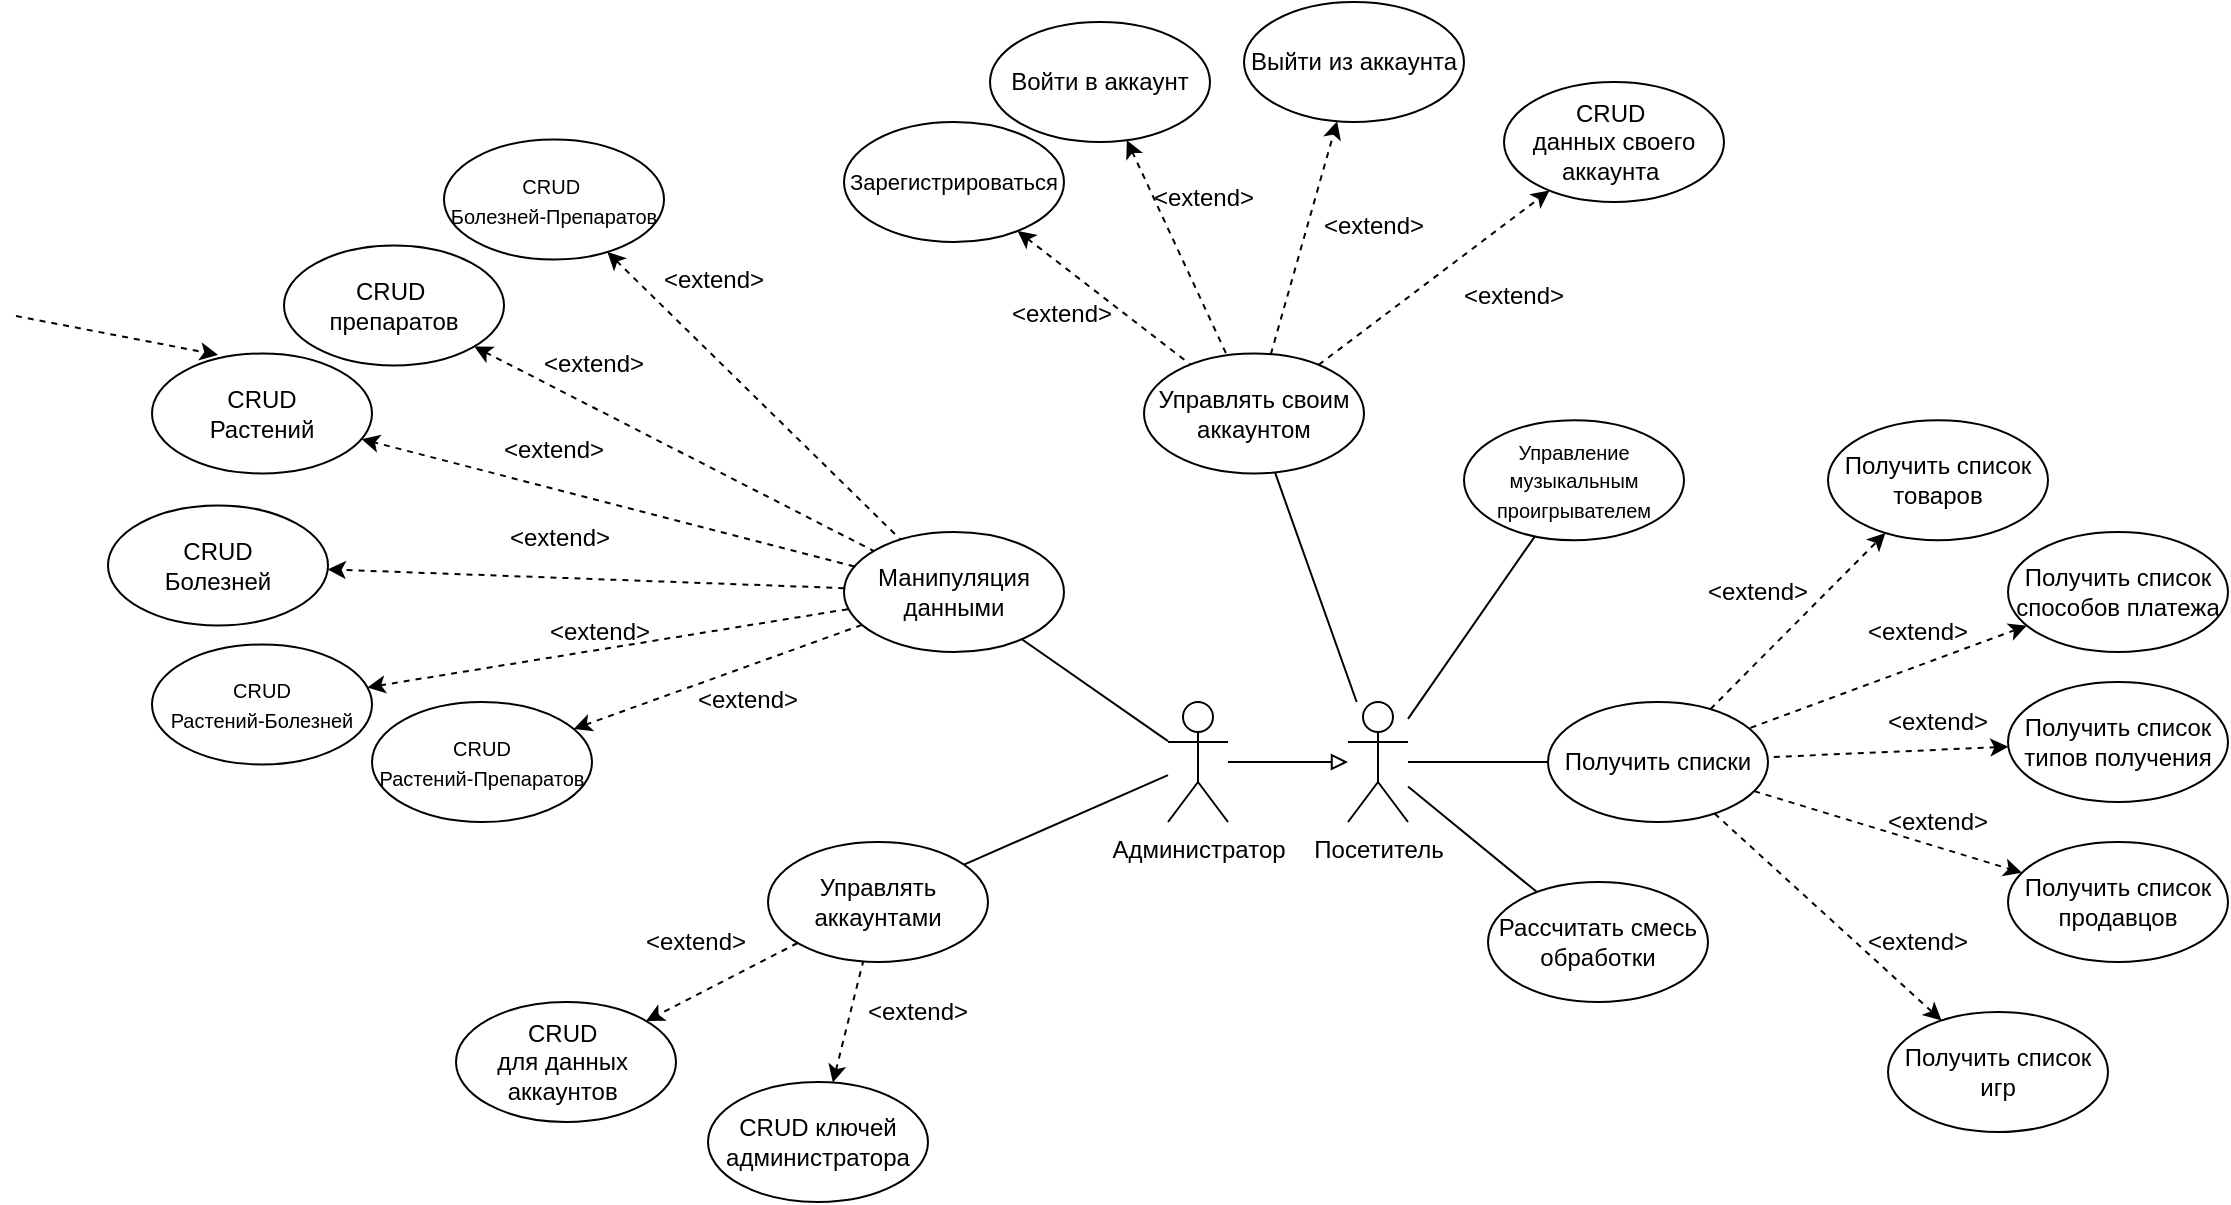 <mxfile version="25.0.2">
  <diagram name="Страница — 1" id="FPFsMZ6Qv322Y4JqMIyj">
    <mxGraphModel dx="2320" dy="1018" grid="1" gridSize="10" guides="1" tooltips="1" connect="1" arrows="1" fold="1" page="1" pageScale="1" pageWidth="827" pageHeight="1169" math="0" shadow="0">
      <root>
        <mxCell id="0" />
        <mxCell id="1" parent="0" />
        <mxCell id="uW0tRT5nMDnXzqnvYxII-4" style="edgeStyle=orthogonalEdgeStyle;rounded=0;orthogonalLoop=1;jettySize=auto;html=1;endArrow=none;endFill=0;" parent="1" source="uW0tRT5nMDnXzqnvYxII-1" target="uW0tRT5nMDnXzqnvYxII-3" edge="1">
          <mxGeometry relative="1" as="geometry" />
        </mxCell>
        <mxCell id="uW0tRT5nMDnXzqnvYxII-1" value="Посетитель" style="shape=umlActor;verticalLabelPosition=bottom;verticalAlign=top;html=1;outlineConnect=0;" parent="1" vertex="1">
          <mxGeometry x="380" y="370" width="30" height="60" as="geometry" />
        </mxCell>
        <mxCell id="uW0tRT5nMDnXzqnvYxII-6" style="edgeStyle=orthogonalEdgeStyle;rounded=0;orthogonalLoop=1;jettySize=auto;html=1;endArrow=block;endFill=0;" parent="1" source="uW0tRT5nMDnXzqnvYxII-2" target="uW0tRT5nMDnXzqnvYxII-1" edge="1">
          <mxGeometry relative="1" as="geometry" />
        </mxCell>
        <mxCell id="uW0tRT5nMDnXzqnvYxII-2" value="Администратор" style="shape=umlActor;verticalLabelPosition=bottom;verticalAlign=top;html=1;outlineConnect=0;" parent="1" vertex="1">
          <mxGeometry x="290" y="370" width="30" height="60" as="geometry" />
        </mxCell>
        <mxCell id="uW0tRT5nMDnXzqnvYxII-3" value="Получить списки" style="ellipse;whiteSpace=wrap;html=1;" parent="1" vertex="1">
          <mxGeometry x="480" y="370" width="110" height="60" as="geometry" />
        </mxCell>
        <mxCell id="uW0tRT5nMDnXzqnvYxII-7" value="Получить список товаров" style="ellipse;whiteSpace=wrap;html=1;" parent="1" vertex="1">
          <mxGeometry x="620" y="229.13" width="110" height="60" as="geometry" />
        </mxCell>
        <mxCell id="uW0tRT5nMDnXzqnvYxII-8" value="Получить список способов платежа" style="ellipse;whiteSpace=wrap;html=1;" parent="1" vertex="1">
          <mxGeometry x="710" y="285" width="110" height="60" as="geometry" />
        </mxCell>
        <mxCell id="uW0tRT5nMDnXzqnvYxII-9" value="Получить список типов получения" style="ellipse;whiteSpace=wrap;html=1;" parent="1" vertex="1">
          <mxGeometry x="710" y="360" width="110" height="60" as="geometry" />
        </mxCell>
        <mxCell id="uW0tRT5nMDnXzqnvYxII-10" value="Получить список продавцов" style="ellipse;whiteSpace=wrap;html=1;" parent="1" vertex="1">
          <mxGeometry x="710" y="440" width="110" height="60" as="geometry" />
        </mxCell>
        <mxCell id="uW0tRT5nMDnXzqnvYxII-11" value="Получить список игр" style="ellipse;whiteSpace=wrap;html=1;" parent="1" vertex="1">
          <mxGeometry x="650" y="525" width="110" height="60" as="geometry" />
        </mxCell>
        <mxCell id="uW0tRT5nMDnXzqnvYxII-14" value="" style="endArrow=classic;html=1;rounded=0;dashed=1;endFill=1;" parent="1" source="uW0tRT5nMDnXzqnvYxII-3" target="uW0tRT5nMDnXzqnvYxII-7" edge="1">
          <mxGeometry width="50" height="50" relative="1" as="geometry">
            <mxPoint x="570" y="380" as="sourcePoint" />
            <mxPoint x="620" y="330" as="targetPoint" />
          </mxGeometry>
        </mxCell>
        <mxCell id="uW0tRT5nMDnXzqnvYxII-15" value="" style="endArrow=none;html=1;rounded=0;dashed=1;endFill=0;startArrow=classic;startFill=1;" parent="1" source="uW0tRT5nMDnXzqnvYxII-8" target="uW0tRT5nMDnXzqnvYxII-3" edge="1">
          <mxGeometry width="50" height="50" relative="1" as="geometry">
            <mxPoint x="550" y="550" as="sourcePoint" />
            <mxPoint x="600" y="500" as="targetPoint" />
          </mxGeometry>
        </mxCell>
        <mxCell id="uW0tRT5nMDnXzqnvYxII-16" value="" style="endArrow=none;html=1;rounded=0;dashed=1;endFill=0;startArrow=classic;startFill=1;" parent="1" source="uW0tRT5nMDnXzqnvYxII-9" target="uW0tRT5nMDnXzqnvYxII-3" edge="1">
          <mxGeometry width="50" height="50" relative="1" as="geometry">
            <mxPoint x="490" y="540" as="sourcePoint" />
            <mxPoint x="540" y="490" as="targetPoint" />
          </mxGeometry>
        </mxCell>
        <mxCell id="uW0tRT5nMDnXzqnvYxII-17" value="" style="endArrow=classic;html=1;rounded=0;dashed=1;" parent="1" source="uW0tRT5nMDnXzqnvYxII-3" target="uW0tRT5nMDnXzqnvYxII-10" edge="1">
          <mxGeometry width="50" height="50" relative="1" as="geometry">
            <mxPoint x="580" y="560" as="sourcePoint" />
            <mxPoint x="630" y="510" as="targetPoint" />
          </mxGeometry>
        </mxCell>
        <mxCell id="uW0tRT5nMDnXzqnvYxII-18" value="" style="endArrow=classic;html=1;rounded=0;dashed=1;" parent="1" source="uW0tRT5nMDnXzqnvYxII-3" target="uW0tRT5nMDnXzqnvYxII-11" edge="1">
          <mxGeometry width="50" height="50" relative="1" as="geometry">
            <mxPoint x="520" y="600" as="sourcePoint" />
            <mxPoint x="570" y="550" as="targetPoint" />
          </mxGeometry>
        </mxCell>
        <mxCell id="uW0tRT5nMDnXzqnvYxII-19" value="&amp;lt;extend&amp;gt;" style="text;html=1;align=center;verticalAlign=middle;whiteSpace=wrap;rounded=0;" parent="1" vertex="1">
          <mxGeometry x="640" y="480" width="50" height="20" as="geometry" />
        </mxCell>
        <mxCell id="uW0tRT5nMDnXzqnvYxII-20" value="&amp;lt;extend&amp;gt;" style="text;html=1;align=center;verticalAlign=middle;whiteSpace=wrap;rounded=0;" parent="1" vertex="1">
          <mxGeometry x="650" y="420" width="50" height="20" as="geometry" />
        </mxCell>
        <mxCell id="uW0tRT5nMDnXzqnvYxII-21" value="&amp;lt;extend&amp;gt;" style="text;html=1;align=center;verticalAlign=middle;whiteSpace=wrap;rounded=0;" parent="1" vertex="1">
          <mxGeometry x="650" y="370" width="50" height="20" as="geometry" />
        </mxCell>
        <mxCell id="uW0tRT5nMDnXzqnvYxII-22" value="&amp;lt;extend&amp;gt;" style="text;html=1;align=center;verticalAlign=middle;whiteSpace=wrap;rounded=0;" parent="1" vertex="1">
          <mxGeometry x="640" y="325" width="50" height="20" as="geometry" />
        </mxCell>
        <mxCell id="uW0tRT5nMDnXzqnvYxII-23" value="&amp;lt;extend&amp;gt;" style="text;html=1;align=center;verticalAlign=middle;whiteSpace=wrap;rounded=0;" parent="1" vertex="1">
          <mxGeometry x="560" y="305" width="50" height="20" as="geometry" />
        </mxCell>
        <mxCell id="uW0tRT5nMDnXzqnvYxII-24" value="Управлять своим аккаунтом" style="ellipse;whiteSpace=wrap;html=1;" parent="1" vertex="1">
          <mxGeometry x="278" y="195.75" width="110" height="60" as="geometry" />
        </mxCell>
        <mxCell id="uW0tRT5nMDnXzqnvYxII-26" value="&lt;font style=&quot;font-size: 11px;&quot;&gt;Зарегистрироваться&lt;/font&gt;" style="ellipse;whiteSpace=wrap;html=1;" parent="1" vertex="1">
          <mxGeometry x="128" y="80" width="110" height="60" as="geometry" />
        </mxCell>
        <mxCell id="uW0tRT5nMDnXzqnvYxII-27" value="Войти в аккаунт" style="ellipse;whiteSpace=wrap;html=1;" parent="1" vertex="1">
          <mxGeometry x="201" y="30.0" width="110" height="60" as="geometry" />
        </mxCell>
        <mxCell id="uW0tRT5nMDnXzqnvYxII-29" value="CRUD&amp;nbsp;&lt;div&gt;данных своего&lt;/div&gt;&lt;div&gt;аккаунта&amp;nbsp;&lt;/div&gt;" style="ellipse;whiteSpace=wrap;html=1;" parent="1" vertex="1">
          <mxGeometry x="458" y="60.0" width="110" height="60" as="geometry" />
        </mxCell>
        <mxCell id="uW0tRT5nMDnXzqnvYxII-31" value="" style="endArrow=none;html=1;rounded=0;dashed=1;endFill=0;startArrow=classic;startFill=1;" parent="1" source="uW0tRT5nMDnXzqnvYxII-26" target="uW0tRT5nMDnXzqnvYxII-24" edge="1">
          <mxGeometry width="50" height="50" relative="1" as="geometry">
            <mxPoint x="353" y="385.75" as="sourcePoint" />
            <mxPoint x="403" y="335.75" as="targetPoint" />
          </mxGeometry>
        </mxCell>
        <mxCell id="uW0tRT5nMDnXzqnvYxII-32" value="" style="endArrow=none;html=1;rounded=0;dashed=1;endFill=0;startArrow=classic;startFill=1;" parent="1" source="uW0tRT5nMDnXzqnvYxII-27" target="uW0tRT5nMDnXzqnvYxII-24" edge="1">
          <mxGeometry width="50" height="50" relative="1" as="geometry">
            <mxPoint x="293" y="375.75" as="sourcePoint" />
            <mxPoint x="343" y="325.75" as="targetPoint" />
          </mxGeometry>
        </mxCell>
        <mxCell id="uW0tRT5nMDnXzqnvYxII-34" value="" style="endArrow=classic;html=1;rounded=0;dashed=1;" parent="1" source="uW0tRT5nMDnXzqnvYxII-24" target="uW0tRT5nMDnXzqnvYxII-29" edge="1">
          <mxGeometry width="50" height="50" relative="1" as="geometry">
            <mxPoint x="323" y="435.75" as="sourcePoint" />
            <mxPoint x="373" y="385.75" as="targetPoint" />
          </mxGeometry>
        </mxCell>
        <mxCell id="uW0tRT5nMDnXzqnvYxII-35" value="&amp;lt;extend&amp;gt;" style="text;html=1;align=center;verticalAlign=middle;whiteSpace=wrap;rounded=0;" parent="1" vertex="1">
          <mxGeometry x="438" y="157" width="50" height="20" as="geometry" />
        </mxCell>
        <mxCell id="uW0tRT5nMDnXzqnvYxII-37" value="&amp;lt;extend&amp;gt;" style="text;html=1;align=center;verticalAlign=middle;whiteSpace=wrap;rounded=0;" parent="1" vertex="1">
          <mxGeometry x="212" y="165.75" width="50" height="20" as="geometry" />
        </mxCell>
        <mxCell id="uW0tRT5nMDnXzqnvYxII-38" value="&amp;lt;extend&amp;gt;" style="text;html=1;align=center;verticalAlign=middle;whiteSpace=wrap;rounded=0;" parent="1" vertex="1">
          <mxGeometry x="283" y="107.5" width="50" height="20" as="geometry" />
        </mxCell>
        <mxCell id="uW0tRT5nMDnXzqnvYxII-40" value="" style="endArrow=none;html=1;rounded=0;" parent="1" source="uW0tRT5nMDnXzqnvYxII-1" target="uW0tRT5nMDnXzqnvYxII-24" edge="1">
          <mxGeometry width="50" height="50" relative="1" as="geometry">
            <mxPoint x="460" y="310" as="sourcePoint" />
            <mxPoint x="510" y="260" as="targetPoint" />
          </mxGeometry>
        </mxCell>
        <mxCell id="uW0tRT5nMDnXzqnvYxII-41" value="Выйти из аккаунта" style="ellipse;whiteSpace=wrap;html=1;" parent="1" vertex="1">
          <mxGeometry x="328" y="20.0" width="110" height="60" as="geometry" />
        </mxCell>
        <mxCell id="uW0tRT5nMDnXzqnvYxII-42" value="" style="endArrow=classic;html=1;rounded=0;dashed=1;" parent="1" source="uW0tRT5nMDnXzqnvYxII-24" target="uW0tRT5nMDnXzqnvYxII-41" edge="1">
          <mxGeometry width="50" height="50" relative="1" as="geometry">
            <mxPoint x="227" y="205.75" as="sourcePoint" />
            <mxPoint x="253" y="385.75" as="targetPoint" />
          </mxGeometry>
        </mxCell>
        <mxCell id="uW0tRT5nMDnXzqnvYxII-43" value="&amp;lt;extend&amp;gt;" style="text;html=1;align=center;verticalAlign=middle;whiteSpace=wrap;rounded=0;" parent="1" vertex="1">
          <mxGeometry x="368" y="121.5" width="50" height="20" as="geometry" />
        </mxCell>
        <mxCell id="uW0tRT5nMDnXzqnvYxII-45" value="Управлять аккаунтами" style="ellipse;whiteSpace=wrap;html=1;" parent="1" vertex="1">
          <mxGeometry x="90" y="440" width="110" height="60" as="geometry" />
        </mxCell>
        <mxCell id="uW0tRT5nMDnXzqnvYxII-46" value="CRUD&amp;nbsp;&lt;div&gt;для данных&amp;nbsp;&lt;/div&gt;&lt;div&gt;аккаунтов&amp;nbsp;&lt;/div&gt;" style="ellipse;whiteSpace=wrap;html=1;" parent="1" vertex="1">
          <mxGeometry x="-66" y="520" width="110" height="60" as="geometry" />
        </mxCell>
        <mxCell id="uW0tRT5nMDnXzqnvYxII-48" value="CRUD ключей администратора" style="ellipse;whiteSpace=wrap;html=1;" parent="1" vertex="1">
          <mxGeometry x="60" y="560" width="110" height="60" as="geometry" />
        </mxCell>
        <mxCell id="uW0tRT5nMDnXzqnvYxII-51" value="" style="endArrow=classic;html=1;rounded=0;dashed=1;endFill=1;" parent="1" source="uW0tRT5nMDnXzqnvYxII-45" target="uW0tRT5nMDnXzqnvYxII-46" edge="1">
          <mxGeometry width="50" height="50" relative="1" as="geometry">
            <mxPoint x="180" y="450" as="sourcePoint" />
            <mxPoint x="230" y="400" as="targetPoint" />
          </mxGeometry>
        </mxCell>
        <mxCell id="uW0tRT5nMDnXzqnvYxII-53" value="" style="endArrow=none;html=1;rounded=0;dashed=1;endFill=0;startArrow=classic;startFill=1;" parent="1" source="uW0tRT5nMDnXzqnvYxII-48" target="uW0tRT5nMDnXzqnvYxII-45" edge="1">
          <mxGeometry width="50" height="50" relative="1" as="geometry">
            <mxPoint x="100" y="610" as="sourcePoint" />
            <mxPoint x="150" y="560" as="targetPoint" />
          </mxGeometry>
        </mxCell>
        <mxCell id="uW0tRT5nMDnXzqnvYxII-58" value="&amp;lt;extend&amp;gt;" style="text;html=1;align=center;verticalAlign=middle;whiteSpace=wrap;rounded=0;" parent="1" vertex="1">
          <mxGeometry x="140" y="515" width="50" height="20" as="geometry" />
        </mxCell>
        <mxCell id="uW0tRT5nMDnXzqnvYxII-60" value="&amp;lt;extend&amp;gt;" style="text;html=1;align=center;verticalAlign=middle;whiteSpace=wrap;rounded=0;" parent="1" vertex="1">
          <mxGeometry x="29" y="480" width="50" height="20" as="geometry" />
        </mxCell>
        <mxCell id="uW0tRT5nMDnXzqnvYxII-63" value="" style="endArrow=none;html=1;rounded=0;" parent="1" source="uW0tRT5nMDnXzqnvYxII-45" target="uW0tRT5nMDnXzqnvYxII-2" edge="1">
          <mxGeometry width="50" height="50" relative="1" as="geometry">
            <mxPoint x="100" y="410" as="sourcePoint" />
            <mxPoint x="150" y="360" as="targetPoint" />
          </mxGeometry>
        </mxCell>
        <mxCell id="uW0tRT5nMDnXzqnvYxII-82" value="Манипуляция данными" style="ellipse;whiteSpace=wrap;html=1;" parent="1" vertex="1">
          <mxGeometry x="128" y="285" width="110" height="60" as="geometry" />
        </mxCell>
        <mxCell id="uW0tRT5nMDnXzqnvYxII-96" value="" style="endArrow=none;html=1;rounded=0;" parent="1" source="uW0tRT5nMDnXzqnvYxII-82" target="uW0tRT5nMDnXzqnvYxII-2" edge="1">
          <mxGeometry width="50" height="50" relative="1" as="geometry">
            <mxPoint x="183.367" y="331.495" as="sourcePoint" />
            <mxPoint x="100" y="260" as="targetPoint" />
          </mxGeometry>
        </mxCell>
        <mxCell id="uW0tRT5nMDnXzqnvYxII-122" value="" style="endArrow=classic;html=1;rounded=0;dashed=1;" parent="1" source="uW0tRT5nMDnXzqnvYxII-81" edge="1">
          <mxGeometry width="50" height="50" relative="1" as="geometry">
            <mxPoint x="-286" y="177" as="sourcePoint" />
            <mxPoint x="-185.027" y="196.438" as="targetPoint" />
          </mxGeometry>
        </mxCell>
        <mxCell id="uW0tRT5nMDnXzqnvYxII-128" value="CRUD&lt;div&gt;Растений&lt;/div&gt;" style="ellipse;whiteSpace=wrap;html=1;" parent="1" vertex="1">
          <mxGeometry x="-218" y="195.75" width="110" height="60" as="geometry" />
        </mxCell>
        <mxCell id="uW0tRT5nMDnXzqnvYxII-129" value="&lt;font style=&quot;font-size: 10px;&quot;&gt;CRUD&lt;/font&gt;&lt;div&gt;&lt;font style=&quot;font-size: 10px;&quot;&gt;Растений-Болезней&lt;/font&gt;&lt;/div&gt;" style="ellipse;whiteSpace=wrap;html=1;" parent="1" vertex="1">
          <mxGeometry x="-218" y="341.25" width="110" height="60" as="geometry" />
        </mxCell>
        <mxCell id="uW0tRT5nMDnXzqnvYxII-130" value="CRUD&amp;nbsp;&lt;div&gt;препаратов&lt;/div&gt;" style="ellipse;whiteSpace=wrap;html=1;" parent="1" vertex="1">
          <mxGeometry x="-152" y="141.75" width="110" height="60" as="geometry" />
        </mxCell>
        <mxCell id="uW0tRT5nMDnXzqnvYxII-131" value="CRUD&lt;div&gt;Болезней&lt;/div&gt;" style="ellipse;whiteSpace=wrap;html=1;" parent="1" vertex="1">
          <mxGeometry x="-240" y="271.75" width="110" height="60" as="geometry" />
        </mxCell>
        <mxCell id="uW0tRT5nMDnXzqnvYxII-132" value="&lt;font style=&quot;font-size: 10px;&quot;&gt;CRUD&lt;/font&gt;&lt;div&gt;&lt;font style=&quot;font-size: 10px;&quot;&gt;Растений-Препаратов&lt;/font&gt;&lt;/div&gt;" style="ellipse;whiteSpace=wrap;html=1;" parent="1" vertex="1">
          <mxGeometry x="-108" y="370" width="110" height="60" as="geometry" />
        </mxCell>
        <mxCell id="uW0tRT5nMDnXzqnvYxII-133" value="" style="endArrow=classic;html=1;rounded=0;dashed=1;endFill=1;" parent="1" source="uW0tRT5nMDnXzqnvYxII-82" target="uW0tRT5nMDnXzqnvYxII-128" edge="1">
          <mxGeometry width="50" height="50" relative="1" as="geometry">
            <mxPoint x="253" y="553.25" as="sourcePoint" />
            <mxPoint x="-88" y="219.25" as="targetPoint" />
          </mxGeometry>
        </mxCell>
        <mxCell id="uW0tRT5nMDnXzqnvYxII-134" value="" style="endArrow=none;html=1;rounded=0;dashed=1;endFill=0;startArrow=classic;startFill=1;" parent="1" source="uW0tRT5nMDnXzqnvYxII-129" target="uW0tRT5nMDnXzqnvYxII-82" edge="1">
          <mxGeometry width="50" height="50" relative="1" as="geometry">
            <mxPoint x="-158" y="439.25" as="sourcePoint" />
            <mxPoint x="234" y="565.25" as="targetPoint" />
          </mxGeometry>
        </mxCell>
        <mxCell id="uW0tRT5nMDnXzqnvYxII-135" value="" style="endArrow=none;html=1;rounded=0;dashed=1;endFill=0;startArrow=classic;startFill=1;" parent="1" source="uW0tRT5nMDnXzqnvYxII-130" target="uW0tRT5nMDnXzqnvYxII-82" edge="1">
          <mxGeometry width="50" height="50" relative="1" as="geometry">
            <mxPoint x="-218" y="429.25" as="sourcePoint" />
            <mxPoint x="263" y="550.25" as="targetPoint" />
          </mxGeometry>
        </mxCell>
        <mxCell id="uW0tRT5nMDnXzqnvYxII-136" value="" style="endArrow=classic;html=1;rounded=0;dashed=1;" parent="1" source="uW0tRT5nMDnXzqnvYxII-82" target="uW0tRT5nMDnXzqnvYxII-131" edge="1">
          <mxGeometry width="50" height="50" relative="1" as="geometry">
            <mxPoint x="243" y="557.25" as="sourcePoint" />
            <mxPoint x="-78" y="399.25" as="targetPoint" />
          </mxGeometry>
        </mxCell>
        <mxCell id="uW0tRT5nMDnXzqnvYxII-137" value="" style="endArrow=classic;html=1;rounded=0;dashed=1;" parent="1" source="uW0tRT5nMDnXzqnvYxII-82" target="uW0tRT5nMDnXzqnvYxII-132" edge="1">
          <mxGeometry width="50" height="50" relative="1" as="geometry">
            <mxPoint x="228" y="577.25" as="sourcePoint" />
            <mxPoint x="-138" y="439.25" as="targetPoint" />
          </mxGeometry>
        </mxCell>
        <mxCell id="uW0tRT5nMDnXzqnvYxII-138" value="&amp;lt;extend&amp;gt;" style="text;html=1;align=center;verticalAlign=middle;whiteSpace=wrap;rounded=0;" parent="1" vertex="1">
          <mxGeometry x="-39" y="278.25" width="50" height="20" as="geometry" />
        </mxCell>
        <mxCell id="uW0tRT5nMDnXzqnvYxII-139" value="&amp;lt;extend&amp;gt;" style="text;html=1;align=center;verticalAlign=middle;whiteSpace=wrap;rounded=0;" parent="1" vertex="1">
          <mxGeometry x="-42" y="234.25" width="50" height="20" as="geometry" />
        </mxCell>
        <mxCell id="uW0tRT5nMDnXzqnvYxII-140" value="&amp;lt;extend&amp;gt;" style="text;html=1;align=center;verticalAlign=middle;whiteSpace=wrap;rounded=0;" parent="1" vertex="1">
          <mxGeometry x="-19" y="325" width="50" height="20" as="geometry" />
        </mxCell>
        <mxCell id="uW0tRT5nMDnXzqnvYxII-141" value="&amp;lt;extend&amp;gt;" style="text;html=1;align=center;verticalAlign=middle;whiteSpace=wrap;rounded=0;" parent="1" vertex="1">
          <mxGeometry x="-22" y="191.25" width="50" height="20" as="geometry" />
        </mxCell>
        <mxCell id="uW0tRT5nMDnXzqnvYxII-142" value="&amp;lt;extend&amp;gt;" style="text;html=1;align=center;verticalAlign=middle;whiteSpace=wrap;rounded=0;" parent="1" vertex="1">
          <mxGeometry x="55" y="359" width="50" height="20" as="geometry" />
        </mxCell>
        <mxCell id="uW0tRT5nMDnXzqnvYxII-168" value="Рассчитать смесь обработки" style="ellipse;whiteSpace=wrap;html=1;" parent="1" vertex="1">
          <mxGeometry x="450" y="460" width="110" height="60" as="geometry" />
        </mxCell>
        <mxCell id="uW0tRT5nMDnXzqnvYxII-184" value="" style="endArrow=none;html=1;rounded=0;" parent="1" source="uW0tRT5nMDnXzqnvYxII-1" target="uW0tRT5nMDnXzqnvYxII-168" edge="1">
          <mxGeometry width="50" height="50" relative="1" as="geometry">
            <mxPoint x="420" y="510" as="sourcePoint" />
            <mxPoint x="470" y="460" as="targetPoint" />
          </mxGeometry>
        </mxCell>
        <mxCell id="zTBN-uAn6MZQhLxcS8g6-1" value="&lt;font style=&quot;font-size: 10px;&quot;&gt;CRUD&amp;nbsp;&lt;/font&gt;&lt;div&gt;&lt;font style=&quot;font-size: 10px;&quot;&gt;Болезней-Препаратов&lt;/font&gt;&lt;/div&gt;" style="ellipse;whiteSpace=wrap;html=1;" vertex="1" parent="1">
          <mxGeometry x="-72" y="88.75" width="110" height="60" as="geometry" />
        </mxCell>
        <mxCell id="zTBN-uAn6MZQhLxcS8g6-2" value="" style="endArrow=none;html=1;rounded=0;dashed=1;endFill=0;startArrow=classic;startFill=1;" edge="1" parent="1" source="zTBN-uAn6MZQhLxcS8g6-1" target="uW0tRT5nMDnXzqnvYxII-82">
          <mxGeometry width="50" height="50" relative="1" as="geometry">
            <mxPoint x="-47" y="202.75" as="sourcePoint" />
            <mxPoint x="153" y="304.75" as="targetPoint" />
          </mxGeometry>
        </mxCell>
        <mxCell id="zTBN-uAn6MZQhLxcS8g6-3" value="&amp;lt;extend&amp;gt;" style="text;html=1;align=center;verticalAlign=middle;whiteSpace=wrap;rounded=0;" vertex="1" parent="1">
          <mxGeometry x="38" y="148.75" width="50" height="20" as="geometry" />
        </mxCell>
        <mxCell id="zTBN-uAn6MZQhLxcS8g6-4" value="&lt;font style=&quot;font-size: 10px;&quot;&gt;Управление музыкальным проигрывателем&lt;/font&gt;" style="ellipse;whiteSpace=wrap;html=1;" vertex="1" parent="1">
          <mxGeometry x="438" y="229.13" width="110" height="60" as="geometry" />
        </mxCell>
        <mxCell id="zTBN-uAn6MZQhLxcS8g6-5" value="" style="endArrow=none;html=1;rounded=0;" edge="1" parent="1" source="uW0tRT5nMDnXzqnvYxII-1" target="zTBN-uAn6MZQhLxcS8g6-4">
          <mxGeometry width="50" height="50" relative="1" as="geometry">
            <mxPoint x="420" y="427" as="sourcePoint" />
            <mxPoint x="481" y="493" as="targetPoint" />
          </mxGeometry>
        </mxCell>
      </root>
    </mxGraphModel>
  </diagram>
</mxfile>
